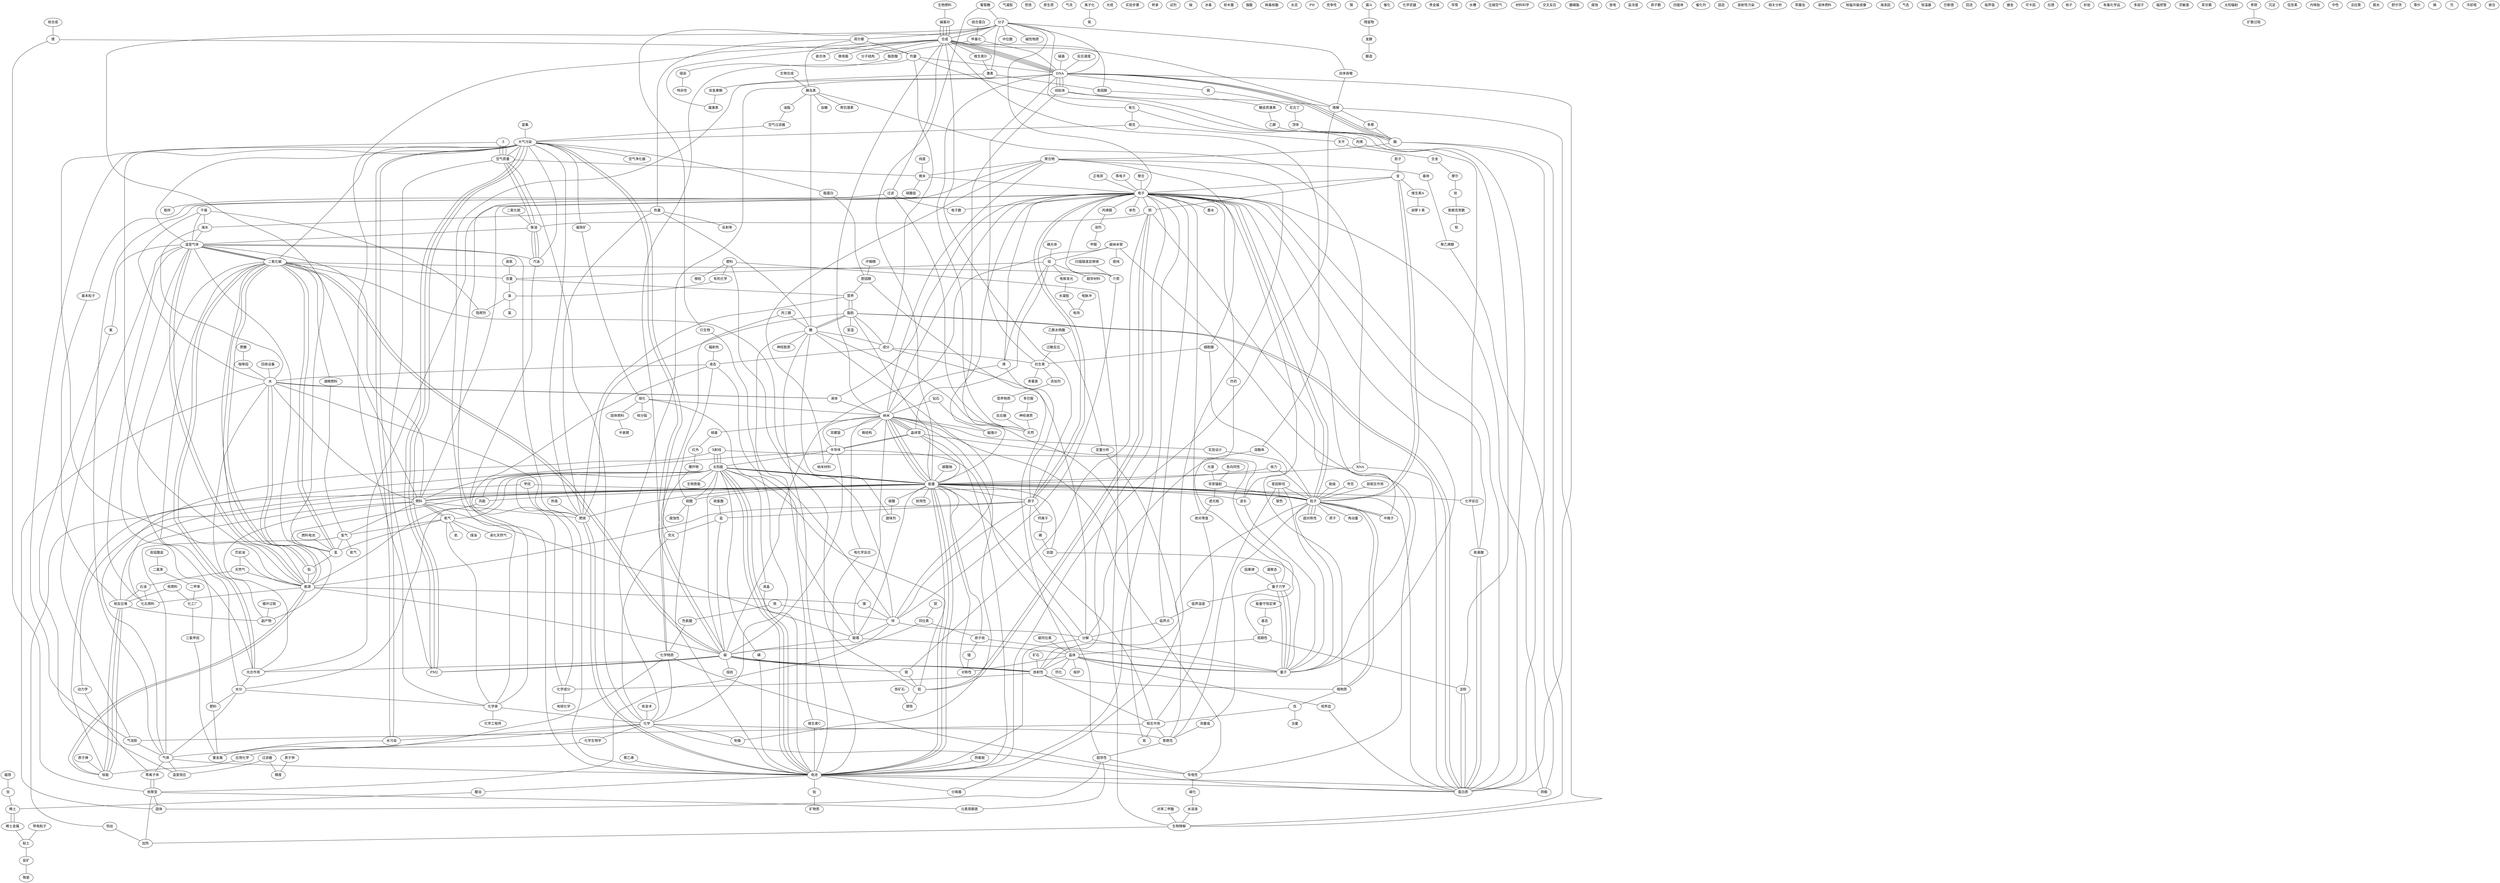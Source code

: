 graph {
分子 -- 合成 -- 分子结构;
气凝胶;
电子;
中微子 -- 粒子;
热量 -- 糖 -- 天然;
二氧化碳 -- 含量;
合成;
焚烧;
氦;
氮;
电场;
原子弹;
过滤 -- 取样;
碳;
燃烧;
干燥 -- 温室气体;
原生质;
半导体;
电子;
二氧化硫 -- 柴油;
合成;
电子 -- 墨水;
带电粒子 -- 粘土 -- 盐矿 -- 陶瓷;
气流;
电池;
铜;
海水 -- 水;
DNA -- 线粒体;
离子化 -- 氧;
量子;
氨基酸;
回收设备 -- 水;
水分 -- 气体;
石油;
分子 -- 自体吞噬 -- 降解 -- 合成 -- 溶酶体 -- 分解;
电池;
波长;
循环过程 -- 副产物 -- 水;
水;
蛋白质;
光缆;
熔化 -- 玻璃 -- 晶体 -- 熔炉;
电子;
燃料 -- 核反应堆 -- 核能;
电子;
电池;
碳纳米管 -- 导电性 -- 碳化 -- 水溶液 -- 生物降解 -- 加热;
电池;
电池;
纳米 -- 晶体管;
营养;
大气污染 -- PM2.5 -- 空气质量;
原子弹 -- 核能;
纳米 -- 聚合物 -- 微米 -- 电子;
实验步骤;
转录;
细胞膜;
超导性 -- 导电性;
等离子体;
转录;
定量分析;
电子;
钢铁;
气溶胶 -- 气体 -- 温室效应;
二氧化碳 -- 氢 -- 温室气体 -- 氟 -- 温室效应;
碳 -- 光合作用;
纳米 -- 能量 -- 分解 -- 电池 -- 降解;
蛋白质;
DNA;
合成 -- 维生素D -- 激素 -- 双氢睾酮 -- 雄激素;
爱因斯坦 -- 普朗克;
多巴胺 -- 神经递质 -- 天然;
试剂;
电子 -- 炸药;
电池;
电池;
过滤;
聚合物 -- 细胞膜 -- 抗生素;
钻石 -- 氮;
糖 -- 脂肪 -- 蛋白质;
能量守恒定律 -- 基态 -- 周期性 -- 晶体 -- 对称性 -- 能量;
阴极板 -- 电池 -- 电子 -- 阴极;
激素;
铀;
光谱;
电池;
能量;
DNA -- 酶;
大气污染;
粒子;
核能;
DNA;
冰毒;
炸药 -- 量子力学 -- 临界温度 -- 临界点 -- 电子 -- 铜 -- 量子;
能量 -- 燃料 -- 水;
电子;
能量 -- 燃料 -- 电子 -- 蛋白质;
甲烷 -- 粒子;
水;
粒子 -- 中微子 -- 电子 -- 基本粒子 -- 核反应堆 -- 副产物 -- 能量;
半导体;
太阳能 -- 液晶 -- 电池;
盐;
过滤器;
精度;
玻璃 -- 能量;
硅 -- 超导材料;
玻璃;
纳米 -- 玻璃;
电子;
能量;
核反应堆 -- 核能;
精度;
DNA;
柴油;
热值 -- 燃烧 -- 营养 -- 脂肪 -- 室温;
精度;
过滤;
胰岛素 -- 油脂 -- 空气过滤器 -- 大气污染 -- 脂蛋白 -- 胆固醇;
电子;
纳米;
电池;
磷;
氢气 -- 气体 -- 等离子体 -- 核聚变 -- 加热;
软木塞;
量子力学 -- 量子;
强酸;
DNA;
纳米;
抗生素 -- 添加剂 -- 营养物质 -- 反应器 -- 天然;
电池;
半导体;
化学家 -- 化学;
病毒核酸;
量子;
水泥;
定量分析 -- 普朗克;
电池;
化学;
PM2.5;
过滤;
爱因斯坦 -- 玻色;
中微子;
PH;
盐;
维生素A;
大气污染;
竞争性;
燃料;
石油;
光缆;
水 -- 液体;
合成 -- 类固醇;
核力 -- 粒子 -- 放射性 -- 暗物质;
过滤;
燃料 -- 燃烧 -- 能量 -- 脂肪;
粒子 -- 量子;
能量;
X射线 -- 太阳能;
燃烧;
X射线 -- 太阳能 -- 电池;
锡;
漏斗 -- 残留物 -- 发酵 -- 酿造;
催化;
化学武器;
PH;
氢 -- 二氧化碳 -- 酒精燃料 -- 氢气 -- 燃料 -- 光合作用 -- 水分 -- 太阳能 -- 氧气;
抗生素;
贵金属;
胰岛素 -- 血糖;
PH;
对称性;
电池;
爱因斯坦 -- 量子;
光缆;
晶体 -- 钙化;
碱基对 -- 合成 -- DNA;
电子;
热量 -- 反射率;
粒子 -- 能量 -- 动力学 -- 等离子体;
抗生素;
聚合物;
能量 -- 线粒体 -- 蛋白质;
荷尔蒙 -- 热量 -- 燃烧 -- 脂肪;
分子 -- DNA -- 抗生素;
硅 -- 含量 -- 营养;
电子 -- 单色;
暗物质;
导管;
原子弹;
水槽;
太阳能 -- 铝 -- 铜 -- 柴油;
X射线;
精度;
压缩空气;
氯;
太阳能 -- 生物质能;
竞争性;
衍生物;
塑料 -- 微粒;
电子;
电子;
能源;
原子;
钡 -- 同位素 -- 原子核 -- 镭 -- 对称性;
熔炉;
三氯甲烷;
磁铁;
合成 -- 嵌合体;
材料科学;
大气污染 -- 汽油 -- 柴油;
分子 -- 氧化 -- 丙烯 -- 化学反应 -- 氨基酸 -- 蛋白质;
动力学;
副产物;
空气质量 -- 柴油;
爱因斯坦;
PH;
二氧化碳;
纳米;
DNA;
PH;
电池;
大气污染 -- 能源;
电子;
细胞膜 -- 粒子 -- 电子 -- 暗物质;
电池;
量子;
页岩油 -- 天然气 -- 能源 -- 水;
能源 -- 核能;
电子;
量子;
因果律;
交叉反应;
DNA;
应用化学 -- 核能;
燃料 -- 氧气 -- 煤油;
髓磷脂;
RNA -- 能量 -- 蛋白质;
能量 -- 硫酸 -- 腐蚀性;
蛋白质;
激素;
纳米 -- 微结构;
氧化 -- 微克 -- 天平 -- 合金 -- 摩尔 -- 铱 -- 普朗克常数 -- 铂;
化学家 -- DNA;
电池;
剂量 -- DNA;
纳米;
背景辐射 -- 粒子 -- 测量值 -- 普朗克;
过滤;
纯度 -- 微米;
碱基对 -- 合成;
塑料 -- 有机化学 -- 溴 -- 阻燃剂;
电子;
腐蚀;
DNA -- 镉 -- 尼古丁 -- 顶体 -- 酶 -- 蛋白质;
电子;
硅;
电池;
胰岛素 -- 胃饥饿素;
电池;
水分 -- 化学家 -- 氧气 -- 氢气;
放电;
剂量;
碳酸钠;
甲烷 -- 电池;
聚合;
半导体 -- 核能;
磷光体 -- 硅 -- 电致发光 -- 水凝胶 -- 电场;
量子;
电子;
水分 -- 肥料 -- 重金属;
纳米;
分解;
微结构;
DNA;
盐浓度;
炼金术 -- 化学;
DNA;
分解 -- 量子;
二氧化碳 -- 碳 -- 能源;
电子;
温室气体 -- 能源 -- 核能;
焚烧;
大气污染 -- 空气净化器;
太阳能;
X射线;
二氧化碳 -- 能源;
相互作用 -- 气溶胶 -- 温室气体;
电子;
DNA -- 蛋白质;
多巴胺;
碳酸钠 -- 能量 -- 碳酸 -- 甜味剂 -- 糖;
太阳能 -- 能量 -- 风能 -- 能源;
电池;
大气污染 -- 燃烧 -- 水;
原子数;
分子 -- 激素 -- 类固醇 -- 糖皮质激素 -- 乙醇 -- 酶;
介质;
气体;
量子;
DNA;
蛋白质;
炸药;
化学 -- 普朗克;
大气污染 -- 气溶胶;
半导体;
水;
甲烷 -- 化石燃料;
DNA -- 线粒体 -- 降解;
量子;
合成;
RNA;
DNA;
合成 -- 过滤 -- 天然;
四面体;
能量 -- 波长;
汽油 -- 柴油;
晶体管 -- 能量;
X射线 -- 气体 -- 电池;
催化剂;
抗生素;
生物燃料 -- 碱基对 -- 合成 -- DNA -- 天然;
固态;
对苯二甲酸 -- 生物降解 -- 降解 -- 多聚 -- 酶;
DNA -- 酶;
碳 -- 二氧化碳;
电子;
大气污染;
分子 -- 电子;
能量;
放射性污染;
大气污染 -- 水污染;
二氧化碳 -- 肥料;
电池;
蔗糖 -- 咖啡因 -- 水;
金;
空气质量 -- PM2.5 -- 能源;
大气污染 -- 空气质量;
电子;
临界点 -- 分解;
金 -- 电子;
能源;
电池;
反应速度 -- DNA -- 酶;
精度;
相关分析;
过滤;
钢铁;
电子;
胶子 -- 金 -- 粒子 -- 超对称性;
燃料;
半导体;
铅 -- 能源 -- 镍 -- 锌 -- 玻璃 -- 碳 -- 银 -- 铝 -- 铜;
能级 -- 粒子 -- 质子;
氢气 -- 氢;
多巴胺;
熔化 -- 核分裂;
大气污染 -- 碳 -- PM2.5;
草履虫;
碳;
过滤;
正电荷 -- 电子 -- 烯 -- 原子 -- 盐 -- 碳 -- 太阳能 -- 能量 -- 电池;
温室气体;
纳米 -- 能量 -- 原子 -- 能源 -- 化石燃料;
纳米;
液体燃料;
柴油 -- 温室气体 -- 汽油 -- 电池 -- 酸浴 -- 稀土 -- 稀土金属 -- 粘土;
铁 -- 锌 -- 糖 -- 维生素C -- 电池 -- 蛋白质;
碱基 -- DNA;
氢气 -- 氦气;
锂 -- 剂量 -- 化学物质;
分子 -- 中位数;
能量;
纳米 -- 合成;
X射线 -- 太阳能;
空气质量;
石油 -- 核反应堆;
分子;
氧化;
化学物质 -- 重金属;
半导体;
氢 -- 氧气 -- 氦;
营养;
粒子 -- 角动量;
高锰酸盐 -- 二氯苯 -- 二甲苯 -- 化工厂 -- 三氯甲烷 -- 重金属;
水分 -- 二氧化碳 -- 光合作用 -- 温室气体;
合成 -- 微电极;
水;
环糊精 -- 胆固醇 -- 晶体 -- 培养皿 -- 蛋白质;
燃料电池 -- 氢;
纳米;
天然;
自旋 -- 量子 -- 电子 -- 液体;
核磁共振成像;
电子;
能量 -- 钨丝 -- 加热;
电脉冲 -- 电场;
合成 -- 原子 -- 锌 -- 核聚变 -- 元素周期表;
海洛因;
气态;
生物合成 -- 胰岛素 -- RNA;
恒温器;
大气污染;
页岩油 -- 能源;
巴斯德;
乙酰水杨酸 -- 定量分析;
化学家 -- 合成 -- 雄激素;
PH;
爱因斯坦;
回流;
碳 -- 放射性;
PM2.5;
塑料 -- 铝 -- 钢铁;
电子;
聚乙烯 -- 电池;
电子数;
临界值;
精度;
纳米;
过滤器 -- 温室效应;
能量;
酶;
电子;
竞争性;
太阳能;
酿造;
纳米;
水 -- 能源;
电池 -- 钴 -- 矿物质;
温室气体;
原子弹;
天然气 -- 石油;
过滤 -- 电子数;
金;
金;
电子;
结合蛋白 -- 甲基化 -- 脂肪酸 -- 侵染 -- 特异性;
多巴胺;
过滤器;
镀金;
过滤器 -- 精度;
电子;
能量;
天然;
可卡因;
固态;
电脉冲;
塑料 -- 生物降解 -- 酶 -- 聚合物 -- 化学家 -- 化学工程师;
太阳能 -- 风能;
精度;
丙三醇 -- 糖 -- 成分 -- 脂肪 -- 蛋白质;
电子;
辐射热 -- 液态 -- 水;
扫描隧道显微镜 -- 介质 -- 电子 -- 绝对零度 -- 相互作用 -- 普朗克 -- 超导性 -- 固体;
过滤;
室温;
X射线 -- 周期性;
光谱 -- 背景辐射 -- 遮光板 -- 绝对零度;
核力 -- 能量 -- 粒子 -- 暗物质;
夸克;
过滤器;
光缆;
晶体管 -- 波长;
量子;
同位素 -- 碳;
氧气;
过滤;
二氧化碳 -- 温室气体 -- 能源;
核合成 -- 锂 -- 核聚变 -- 固体;
石油 -- 化石燃料;
核聚变 -- 等离子体;
碳纳米管 -- 纳米 -- 硝基 -- 红外 -- 爆炸物 -- 荧光;
金;
纳米 -- 晶体管 -- 电池;
抗生素;
电子;
DNA;
电池;
汽油 -- 柴油;
拉德;
电子;
过滤;
分子 -- 碱性物质;
大气污染 -- PM2.5 -- 空气质量;
光合作用 -- 电子 -- 原子 -- 钙离子 -- 磷 -- 自旋 -- 能量 -- 原子核 -- 量子;
能量 -- 电池;
太阳能;
固态;
蛋白质;
纳米;
质子;
微克 -- 大气污染 -- 碳 -- PM2.5 -- 空气质量 -- 微米 -- 硝酸盐;
化学家;
电池;
矿石 -- 放射性 -- 化学成分 -- 地球化学;
大气污染;
光缆;
电池;
碳 -- 熔岩;
电池;
氦;
聚合;
乙酰水杨酸 -- 过敏反应 -- 抗生素 -- 青霉素;
胆固醇 -- 营养 -- 脂肪 -- 糖;
电子;
富集 -- 大气污染 -- 磁铁矿 -- 熔化 -- 纳米;
DNA;
燃料;
核子;
电池;
竞争性;
量子力学 -- 量子;
核反应堆 -- 核能;
固体 -- 水 -- 液体;
DNA;
半导体;
合成;
电池;
盐;
电池;
硅;
碳纳米管 -- 硅 -- 晶体管 -- 半导体 -- 纳米材料 -- 聚合物;
聚合 -- 电子;
钻石 -- 纳米 -- 磁强计 -- 电子 -- 原子 -- 相互作用 -- 氮;
纳米 -- 实验设计 -- 波长 -- 量子;
等电子 -- 电子 -- 电子数;
电池;
砂岩;
能量;
氧气;
电池;
有毒化学品;
热量;
荷尔蒙 -- 剂量 -- 成分 -- 抗生素;
石油;
电子;
各向同性 -- 背景辐射;
空气质量 -- 柴油;
抗生素;
剂量 -- 淀粉 -- 蛋白质;
合成 -- DNA -- 线粒体;
分子 -- 甲基化 -- DNA;
焚烧;
温室气体;
钢铁;
粒子;
线粒体;
电池;
分子;
电池;
多因子;
DNA -- 化学 -- 制备 -- 纳米 -- 双螺旋 -- 半导体 -- 太阳能 -- 碘 -- 电池;
DNA;
电池;
抗生素;
燃料 -- 氧气 -- 液化天然气;
燃烧 -- 电池;
能源;
磁控管;
灵敏度;
燃料 -- 温室气体;
氙 -- 当量;
灵敏度;
DNA;
燃烧 -- 电池 -- 阴极;
凝聚态 -- 量子力学;
葡萄糖 -- 分子 -- 衍生物 -- 化学 -- 化学生物学 -- 应用化学;
草甘膦;
硫氰酸 -- 盐 -- 荧光 -- 化学 -- 蛋白质;
分子;
碳同位素 -- 晶体 -- 放射性;
太阳辐射;
能量 -- 化学反应;
核燃料 -- 化工厂;
青铜 -- 扩散过程;
电子;
沉淀;
硅 -- 烯 -- 碳 -- 半导体 -- 超导性 -- 元素周期表;
纳米 -- 晶体管;
信息素;
因果律 -- 量子力学 -- 量子;
电池;
大气污染 -- 温室气体 -- 燃烧;
过滤器;
碳 -- 放射性;
粒子 -- 超对称性;
纳米 -- 半导体;
中微子;
过滤;
分子;
核燃料 -- 核反应堆;
量子;
蛋白质;
纳米;
周期性 -- 淀粉 -- 蛋白质;
DNA;
碱基对 -- 合成 -- DNA;
光合作用 -- 二氧化碳 -- 燃料 -- 太阳能 -- 能量 -- 电池;
电池;
粒子 -- 电子 -- 放射性;
柴油;
内啡肽;
中性;
电子;
电池;
干燥 -- 水;
熔化 -- 固体燃料 -- 半衰期;
能量;
电子;
竞争性;
核燃料;
铁 -- 色氨酸 -- 化学物质 -- 导电性 -- 纳米 -- 电子 -- 氨基酸 -- 蛋白质;
分子 -- 荷尔蒙 -- 胰岛素 -- 糖 -- 神经胶质;
分子 -- 氢 -- 铅 -- 二氧化碳 -- 锌 -- 分解 -- 成分 -- 液态 -- 硫酸;
各向同性;
能量;
纳米 -- 能量 -- 耐用性;
晶体 -- 量子;
纳米;
液体 -- 纳米 -- 电化学反应 -- 电池 -- 分离器 -- 聚合物 -- 基体 -- 聚乙烯醇 -- 阴极;
法拉第;
能源;
碳纳米管 -- 提纯;
DNA;
脂肪;
大气污染 -- 水污染 -- 重金属;
气体;
DNA;
聚合;
金 -- 粒子 -- 超对称性;
电子;
脱水;
铁矿石 -- 钢铁;
电子;
氦气;
量子;
燃料;
微粒;
干燥 -- 阻燃剂;
铅 -- 二氧化碳 -- 介质 -- 锌 -- 液态 -- 化学成分 -- 太阳能 -- 硫酸 -- 电池;
过滤;
转录;
电池;
电池;
分解;
过滤;
DNA;
PH;
大气污染 -- 二氧化碳 -- 温室气体 -- 化石燃料;
燃料;
熔炉;
夸克 -- 粒子;
舒尔茨;
电子;
过敏反应;
RNA -- 蛋白质;
化石燃料;
大气污染 -- PM2.5;
焚烧;
等价;
PH;
金 -- 铜 -- 银;
晶体 -- 量子;
太阳能;
腐蚀;
金 -- 维生素A -- 胡萝卜素;
热量 -- 海水 -- 温室气体 -- 二氧化碳;
太阳能 -- 电池;
葡萄糖 -- 能量;
电子;
电子;
燃料;
核聚变;
PH;
蛋白质;
电池 -- 糖;
荷尔蒙;
量子;
能源;
能源;
晶体管 -- 半导体;
磁铁 -- 钕 -- 稀土 -- 稀土金属;
电池;
丙三醇 -- 化学物质 -- 化学 -- 气体 -- 电子 -- 丙烯醛 -- 溶剂 -- 甲醛;
玻璃 -- 燃料;
过滤;
水;
熵;
过滤器;
电池;
干燥 -- 海水;
氘;
冷却塔;
弱相互作用 -- 粒子 -- 暗物质 -- 氙 -- 相互作用 -- 放射性;
爱因斯坦 -- 粒子;
钢铁;
银;
嵌合;
电池;
空气质量 -- 化学 -- 水污染;
太阳能 -- 电池;
碳 -- 放射性;
电池;
中性;
臭氧 -- 含量 -- 溴 -- 氯;
精度;
原子钟 -- 精度;
电子;
气态;
}